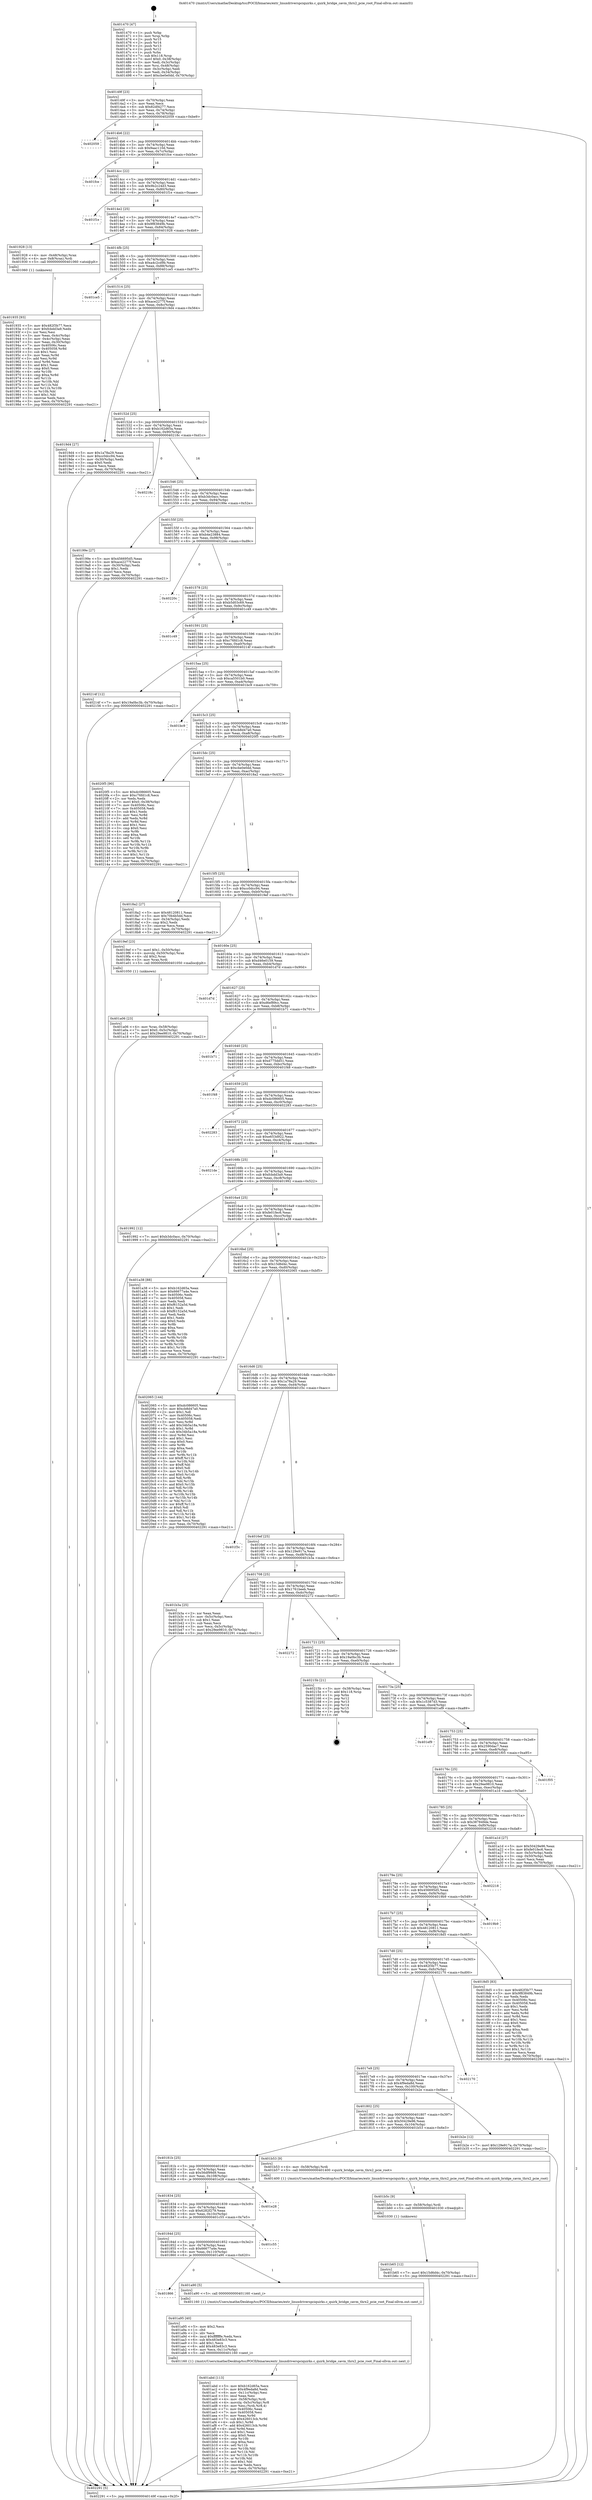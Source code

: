 digraph "0x401470" {
  label = "0x401470 (/mnt/c/Users/mathe/Desktop/tcc/POCII/binaries/extr_linuxdriverspciquirks.c_quirk_bridge_cavm_thrx2_pcie_root_Final-ollvm.out::main(0))"
  labelloc = "t"
  node[shape=record]

  Entry [label="",width=0.3,height=0.3,shape=circle,fillcolor=black,style=filled]
  "0x40149f" [label="{
     0x40149f [23]\l
     | [instrs]\l
     &nbsp;&nbsp;0x40149f \<+3\>: mov -0x70(%rbp),%eax\l
     &nbsp;&nbsp;0x4014a2 \<+2\>: mov %eax,%ecx\l
     &nbsp;&nbsp;0x4014a4 \<+6\>: sub $0x82df4277,%ecx\l
     &nbsp;&nbsp;0x4014aa \<+3\>: mov %eax,-0x74(%rbp)\l
     &nbsp;&nbsp;0x4014ad \<+3\>: mov %ecx,-0x78(%rbp)\l
     &nbsp;&nbsp;0x4014b0 \<+6\>: je 0000000000402059 \<main+0xbe9\>\l
  }"]
  "0x402059" [label="{
     0x402059\l
  }", style=dashed]
  "0x4014b6" [label="{
     0x4014b6 [22]\l
     | [instrs]\l
     &nbsp;&nbsp;0x4014b6 \<+5\>: jmp 00000000004014bb \<main+0x4b\>\l
     &nbsp;&nbsp;0x4014bb \<+3\>: mov -0x74(%rbp),%eax\l
     &nbsp;&nbsp;0x4014be \<+5\>: sub $0x9aac110d,%eax\l
     &nbsp;&nbsp;0x4014c3 \<+3\>: mov %eax,-0x7c(%rbp)\l
     &nbsp;&nbsp;0x4014c6 \<+6\>: je 0000000000401fce \<main+0xb5e\>\l
  }"]
  Exit [label="",width=0.3,height=0.3,shape=circle,fillcolor=black,style=filled,peripheries=2]
  "0x401fce" [label="{
     0x401fce\l
  }", style=dashed]
  "0x4014cc" [label="{
     0x4014cc [22]\l
     | [instrs]\l
     &nbsp;&nbsp;0x4014cc \<+5\>: jmp 00000000004014d1 \<main+0x61\>\l
     &nbsp;&nbsp;0x4014d1 \<+3\>: mov -0x74(%rbp),%eax\l
     &nbsp;&nbsp;0x4014d4 \<+5\>: sub $0x9b2c24d3,%eax\l
     &nbsp;&nbsp;0x4014d9 \<+3\>: mov %eax,-0x80(%rbp)\l
     &nbsp;&nbsp;0x4014dc \<+6\>: je 0000000000401f1e \<main+0xaae\>\l
  }"]
  "0x401b65" [label="{
     0x401b65 [12]\l
     | [instrs]\l
     &nbsp;&nbsp;0x401b65 \<+7\>: movl $0x15d6d4c,-0x70(%rbp)\l
     &nbsp;&nbsp;0x401b6c \<+5\>: jmp 0000000000402291 \<main+0xe21\>\l
  }"]
  "0x401f1e" [label="{
     0x401f1e\l
  }", style=dashed]
  "0x4014e2" [label="{
     0x4014e2 [25]\l
     | [instrs]\l
     &nbsp;&nbsp;0x4014e2 \<+5\>: jmp 00000000004014e7 \<main+0x77\>\l
     &nbsp;&nbsp;0x4014e7 \<+3\>: mov -0x74(%rbp),%eax\l
     &nbsp;&nbsp;0x4014ea \<+5\>: sub $0x9f83849b,%eax\l
     &nbsp;&nbsp;0x4014ef \<+6\>: mov %eax,-0x84(%rbp)\l
     &nbsp;&nbsp;0x4014f5 \<+6\>: je 0000000000401928 \<main+0x4b8\>\l
  }"]
  "0x401b5c" [label="{
     0x401b5c [9]\l
     | [instrs]\l
     &nbsp;&nbsp;0x401b5c \<+4\>: mov -0x58(%rbp),%rdi\l
     &nbsp;&nbsp;0x401b60 \<+5\>: call 0000000000401030 \<free@plt\>\l
     | [calls]\l
     &nbsp;&nbsp;0x401030 \{1\} (unknown)\l
  }"]
  "0x401928" [label="{
     0x401928 [13]\l
     | [instrs]\l
     &nbsp;&nbsp;0x401928 \<+4\>: mov -0x48(%rbp),%rax\l
     &nbsp;&nbsp;0x40192c \<+4\>: mov 0x8(%rax),%rdi\l
     &nbsp;&nbsp;0x401930 \<+5\>: call 0000000000401060 \<atoi@plt\>\l
     | [calls]\l
     &nbsp;&nbsp;0x401060 \{1\} (unknown)\l
  }"]
  "0x4014fb" [label="{
     0x4014fb [25]\l
     | [instrs]\l
     &nbsp;&nbsp;0x4014fb \<+5\>: jmp 0000000000401500 \<main+0x90\>\l
     &nbsp;&nbsp;0x401500 \<+3\>: mov -0x74(%rbp),%eax\l
     &nbsp;&nbsp;0x401503 \<+5\>: sub $0xa4c2cd9b,%eax\l
     &nbsp;&nbsp;0x401508 \<+6\>: mov %eax,-0x88(%rbp)\l
     &nbsp;&nbsp;0x40150e \<+6\>: je 0000000000401ce5 \<main+0x875\>\l
  }"]
  "0x401abd" [label="{
     0x401abd [113]\l
     | [instrs]\l
     &nbsp;&nbsp;0x401abd \<+5\>: mov $0xb162d65a,%ecx\l
     &nbsp;&nbsp;0x401ac2 \<+5\>: mov $0x4f9eda8d,%edx\l
     &nbsp;&nbsp;0x401ac7 \<+6\>: mov -0x11c(%rbp),%esi\l
     &nbsp;&nbsp;0x401acd \<+3\>: imul %eax,%esi\l
     &nbsp;&nbsp;0x401ad0 \<+4\>: mov -0x58(%rbp),%rdi\l
     &nbsp;&nbsp;0x401ad4 \<+4\>: movslq -0x5c(%rbp),%r8\l
     &nbsp;&nbsp;0x401ad8 \<+4\>: mov %esi,(%rdi,%r8,4)\l
     &nbsp;&nbsp;0x401adc \<+7\>: mov 0x40506c,%eax\l
     &nbsp;&nbsp;0x401ae3 \<+7\>: mov 0x405058,%esi\l
     &nbsp;&nbsp;0x401aea \<+3\>: mov %eax,%r9d\l
     &nbsp;&nbsp;0x401aed \<+7\>: sub $0x426013cb,%r9d\l
     &nbsp;&nbsp;0x401af4 \<+4\>: sub $0x1,%r9d\l
     &nbsp;&nbsp;0x401af8 \<+7\>: add $0x426013cb,%r9d\l
     &nbsp;&nbsp;0x401aff \<+4\>: imul %r9d,%eax\l
     &nbsp;&nbsp;0x401b03 \<+3\>: and $0x1,%eax\l
     &nbsp;&nbsp;0x401b06 \<+3\>: cmp $0x0,%eax\l
     &nbsp;&nbsp;0x401b09 \<+4\>: sete %r10b\l
     &nbsp;&nbsp;0x401b0d \<+3\>: cmp $0xa,%esi\l
     &nbsp;&nbsp;0x401b10 \<+4\>: setl %r11b\l
     &nbsp;&nbsp;0x401b14 \<+3\>: mov %r10b,%bl\l
     &nbsp;&nbsp;0x401b17 \<+3\>: and %r11b,%bl\l
     &nbsp;&nbsp;0x401b1a \<+3\>: xor %r11b,%r10b\l
     &nbsp;&nbsp;0x401b1d \<+3\>: or %r10b,%bl\l
     &nbsp;&nbsp;0x401b20 \<+3\>: test $0x1,%bl\l
     &nbsp;&nbsp;0x401b23 \<+3\>: cmovne %edx,%ecx\l
     &nbsp;&nbsp;0x401b26 \<+3\>: mov %ecx,-0x70(%rbp)\l
     &nbsp;&nbsp;0x401b29 \<+5\>: jmp 0000000000402291 \<main+0xe21\>\l
  }"]
  "0x401ce5" [label="{
     0x401ce5\l
  }", style=dashed]
  "0x401514" [label="{
     0x401514 [25]\l
     | [instrs]\l
     &nbsp;&nbsp;0x401514 \<+5\>: jmp 0000000000401519 \<main+0xa9\>\l
     &nbsp;&nbsp;0x401519 \<+3\>: mov -0x74(%rbp),%eax\l
     &nbsp;&nbsp;0x40151c \<+5\>: sub $0xace2277f,%eax\l
     &nbsp;&nbsp;0x401521 \<+6\>: mov %eax,-0x8c(%rbp)\l
     &nbsp;&nbsp;0x401527 \<+6\>: je 00000000004019d4 \<main+0x564\>\l
  }"]
  "0x401a95" [label="{
     0x401a95 [40]\l
     | [instrs]\l
     &nbsp;&nbsp;0x401a95 \<+5\>: mov $0x2,%ecx\l
     &nbsp;&nbsp;0x401a9a \<+1\>: cltd\l
     &nbsp;&nbsp;0x401a9b \<+2\>: idiv %ecx\l
     &nbsp;&nbsp;0x401a9d \<+6\>: imul $0xfffffffe,%edx,%ecx\l
     &nbsp;&nbsp;0x401aa3 \<+6\>: sub $0x483e83c3,%ecx\l
     &nbsp;&nbsp;0x401aa9 \<+3\>: add $0x1,%ecx\l
     &nbsp;&nbsp;0x401aac \<+6\>: add $0x483e83c3,%ecx\l
     &nbsp;&nbsp;0x401ab2 \<+6\>: mov %ecx,-0x11c(%rbp)\l
     &nbsp;&nbsp;0x401ab8 \<+5\>: call 0000000000401160 \<next_i\>\l
     | [calls]\l
     &nbsp;&nbsp;0x401160 \{1\} (/mnt/c/Users/mathe/Desktop/tcc/POCII/binaries/extr_linuxdriverspciquirks.c_quirk_bridge_cavm_thrx2_pcie_root_Final-ollvm.out::next_i)\l
  }"]
  "0x4019d4" [label="{
     0x4019d4 [27]\l
     | [instrs]\l
     &nbsp;&nbsp;0x4019d4 \<+5\>: mov $0x1a78a29,%eax\l
     &nbsp;&nbsp;0x4019d9 \<+5\>: mov $0xcc0dcc94,%ecx\l
     &nbsp;&nbsp;0x4019de \<+3\>: mov -0x30(%rbp),%edx\l
     &nbsp;&nbsp;0x4019e1 \<+3\>: cmp $0x0,%edx\l
     &nbsp;&nbsp;0x4019e4 \<+3\>: cmove %ecx,%eax\l
     &nbsp;&nbsp;0x4019e7 \<+3\>: mov %eax,-0x70(%rbp)\l
     &nbsp;&nbsp;0x4019ea \<+5\>: jmp 0000000000402291 \<main+0xe21\>\l
  }"]
  "0x40152d" [label="{
     0x40152d [25]\l
     | [instrs]\l
     &nbsp;&nbsp;0x40152d \<+5\>: jmp 0000000000401532 \<main+0xc2\>\l
     &nbsp;&nbsp;0x401532 \<+3\>: mov -0x74(%rbp),%eax\l
     &nbsp;&nbsp;0x401535 \<+5\>: sub $0xb162d65a,%eax\l
     &nbsp;&nbsp;0x40153a \<+6\>: mov %eax,-0x90(%rbp)\l
     &nbsp;&nbsp;0x401540 \<+6\>: je 000000000040218c \<main+0xd1c\>\l
  }"]
  "0x401866" [label="{
     0x401866\l
  }", style=dashed]
  "0x40218c" [label="{
     0x40218c\l
  }", style=dashed]
  "0x401546" [label="{
     0x401546 [25]\l
     | [instrs]\l
     &nbsp;&nbsp;0x401546 \<+5\>: jmp 000000000040154b \<main+0xdb\>\l
     &nbsp;&nbsp;0x40154b \<+3\>: mov -0x74(%rbp),%eax\l
     &nbsp;&nbsp;0x40154e \<+5\>: sub $0xb3dc0acc,%eax\l
     &nbsp;&nbsp;0x401553 \<+6\>: mov %eax,-0x94(%rbp)\l
     &nbsp;&nbsp;0x401559 \<+6\>: je 000000000040199e \<main+0x52e\>\l
  }"]
  "0x401a90" [label="{
     0x401a90 [5]\l
     | [instrs]\l
     &nbsp;&nbsp;0x401a90 \<+5\>: call 0000000000401160 \<next_i\>\l
     | [calls]\l
     &nbsp;&nbsp;0x401160 \{1\} (/mnt/c/Users/mathe/Desktop/tcc/POCII/binaries/extr_linuxdriverspciquirks.c_quirk_bridge_cavm_thrx2_pcie_root_Final-ollvm.out::next_i)\l
  }"]
  "0x40199e" [label="{
     0x40199e [27]\l
     | [instrs]\l
     &nbsp;&nbsp;0x40199e \<+5\>: mov $0x456695d5,%eax\l
     &nbsp;&nbsp;0x4019a3 \<+5\>: mov $0xace2277f,%ecx\l
     &nbsp;&nbsp;0x4019a8 \<+3\>: mov -0x30(%rbp),%edx\l
     &nbsp;&nbsp;0x4019ab \<+3\>: cmp $0x1,%edx\l
     &nbsp;&nbsp;0x4019ae \<+3\>: cmovl %ecx,%eax\l
     &nbsp;&nbsp;0x4019b1 \<+3\>: mov %eax,-0x70(%rbp)\l
     &nbsp;&nbsp;0x4019b4 \<+5\>: jmp 0000000000402291 \<main+0xe21\>\l
  }"]
  "0x40155f" [label="{
     0x40155f [25]\l
     | [instrs]\l
     &nbsp;&nbsp;0x40155f \<+5\>: jmp 0000000000401564 \<main+0xf4\>\l
     &nbsp;&nbsp;0x401564 \<+3\>: mov -0x74(%rbp),%eax\l
     &nbsp;&nbsp;0x401567 \<+5\>: sub $0xb4e23884,%eax\l
     &nbsp;&nbsp;0x40156c \<+6\>: mov %eax,-0x98(%rbp)\l
     &nbsp;&nbsp;0x401572 \<+6\>: je 000000000040220c \<main+0xd9c\>\l
  }"]
  "0x40184d" [label="{
     0x40184d [25]\l
     | [instrs]\l
     &nbsp;&nbsp;0x40184d \<+5\>: jmp 0000000000401852 \<main+0x3e2\>\l
     &nbsp;&nbsp;0x401852 \<+3\>: mov -0x74(%rbp),%eax\l
     &nbsp;&nbsp;0x401855 \<+5\>: sub $0x66677a4e,%eax\l
     &nbsp;&nbsp;0x40185a \<+6\>: mov %eax,-0x110(%rbp)\l
     &nbsp;&nbsp;0x401860 \<+6\>: je 0000000000401a90 \<main+0x620\>\l
  }"]
  "0x40220c" [label="{
     0x40220c\l
  }", style=dashed]
  "0x401578" [label="{
     0x401578 [25]\l
     | [instrs]\l
     &nbsp;&nbsp;0x401578 \<+5\>: jmp 000000000040157d \<main+0x10d\>\l
     &nbsp;&nbsp;0x40157d \<+3\>: mov -0x74(%rbp),%eax\l
     &nbsp;&nbsp;0x401580 \<+5\>: sub $0xb5d03c69,%eax\l
     &nbsp;&nbsp;0x401585 \<+6\>: mov %eax,-0x9c(%rbp)\l
     &nbsp;&nbsp;0x40158b \<+6\>: je 0000000000401c49 \<main+0x7d9\>\l
  }"]
  "0x401c55" [label="{
     0x401c55\l
  }", style=dashed]
  "0x401c49" [label="{
     0x401c49\l
  }", style=dashed]
  "0x401591" [label="{
     0x401591 [25]\l
     | [instrs]\l
     &nbsp;&nbsp;0x401591 \<+5\>: jmp 0000000000401596 \<main+0x126\>\l
     &nbsp;&nbsp;0x401596 \<+3\>: mov -0x74(%rbp),%eax\l
     &nbsp;&nbsp;0x401599 \<+5\>: sub $0xc76fd1c8,%eax\l
     &nbsp;&nbsp;0x40159e \<+6\>: mov %eax,-0xa0(%rbp)\l
     &nbsp;&nbsp;0x4015a4 \<+6\>: je 000000000040214f \<main+0xcdf\>\l
  }"]
  "0x401834" [label="{
     0x401834 [25]\l
     | [instrs]\l
     &nbsp;&nbsp;0x401834 \<+5\>: jmp 0000000000401839 \<main+0x3c9\>\l
     &nbsp;&nbsp;0x401839 \<+3\>: mov -0x74(%rbp),%eax\l
     &nbsp;&nbsp;0x40183c \<+5\>: sub $0x6282f279,%eax\l
     &nbsp;&nbsp;0x401841 \<+6\>: mov %eax,-0x10c(%rbp)\l
     &nbsp;&nbsp;0x401847 \<+6\>: je 0000000000401c55 \<main+0x7e5\>\l
  }"]
  "0x40214f" [label="{
     0x40214f [12]\l
     | [instrs]\l
     &nbsp;&nbsp;0x40214f \<+7\>: movl $0x19a0bc3b,-0x70(%rbp)\l
     &nbsp;&nbsp;0x402156 \<+5\>: jmp 0000000000402291 \<main+0xe21\>\l
  }"]
  "0x4015aa" [label="{
     0x4015aa [25]\l
     | [instrs]\l
     &nbsp;&nbsp;0x4015aa \<+5\>: jmp 00000000004015af \<main+0x13f\>\l
     &nbsp;&nbsp;0x4015af \<+3\>: mov -0x74(%rbp),%eax\l
     &nbsp;&nbsp;0x4015b2 \<+5\>: sub $0xca5501b0,%eax\l
     &nbsp;&nbsp;0x4015b7 \<+6\>: mov %eax,-0xa4(%rbp)\l
     &nbsp;&nbsp;0x4015bd \<+6\>: je 0000000000401bc9 \<main+0x759\>\l
  }"]
  "0x401e28" [label="{
     0x401e28\l
  }", style=dashed]
  "0x401bc9" [label="{
     0x401bc9\l
  }", style=dashed]
  "0x4015c3" [label="{
     0x4015c3 [25]\l
     | [instrs]\l
     &nbsp;&nbsp;0x4015c3 \<+5\>: jmp 00000000004015c8 \<main+0x158\>\l
     &nbsp;&nbsp;0x4015c8 \<+3\>: mov -0x74(%rbp),%eax\l
     &nbsp;&nbsp;0x4015cb \<+5\>: sub $0xcb8d47a0,%eax\l
     &nbsp;&nbsp;0x4015d0 \<+6\>: mov %eax,-0xa8(%rbp)\l
     &nbsp;&nbsp;0x4015d6 \<+6\>: je 00000000004020f5 \<main+0xc85\>\l
  }"]
  "0x40181b" [label="{
     0x40181b [25]\l
     | [instrs]\l
     &nbsp;&nbsp;0x40181b \<+5\>: jmp 0000000000401820 \<main+0x3b0\>\l
     &nbsp;&nbsp;0x401820 \<+3\>: mov -0x74(%rbp),%eax\l
     &nbsp;&nbsp;0x401823 \<+5\>: sub $0x56df99d9,%eax\l
     &nbsp;&nbsp;0x401828 \<+6\>: mov %eax,-0x108(%rbp)\l
     &nbsp;&nbsp;0x40182e \<+6\>: je 0000000000401e28 \<main+0x9b8\>\l
  }"]
  "0x4020f5" [label="{
     0x4020f5 [90]\l
     | [instrs]\l
     &nbsp;&nbsp;0x4020f5 \<+5\>: mov $0xdc086605,%eax\l
     &nbsp;&nbsp;0x4020fa \<+5\>: mov $0xc76fd1c8,%ecx\l
     &nbsp;&nbsp;0x4020ff \<+2\>: xor %edx,%edx\l
     &nbsp;&nbsp;0x402101 \<+7\>: movl $0x0,-0x38(%rbp)\l
     &nbsp;&nbsp;0x402108 \<+7\>: mov 0x40506c,%esi\l
     &nbsp;&nbsp;0x40210f \<+7\>: mov 0x405058,%edi\l
     &nbsp;&nbsp;0x402116 \<+3\>: sub $0x1,%edx\l
     &nbsp;&nbsp;0x402119 \<+3\>: mov %esi,%r8d\l
     &nbsp;&nbsp;0x40211c \<+3\>: add %edx,%r8d\l
     &nbsp;&nbsp;0x40211f \<+4\>: imul %r8d,%esi\l
     &nbsp;&nbsp;0x402123 \<+3\>: and $0x1,%esi\l
     &nbsp;&nbsp;0x402126 \<+3\>: cmp $0x0,%esi\l
     &nbsp;&nbsp;0x402129 \<+4\>: sete %r9b\l
     &nbsp;&nbsp;0x40212d \<+3\>: cmp $0xa,%edi\l
     &nbsp;&nbsp;0x402130 \<+4\>: setl %r10b\l
     &nbsp;&nbsp;0x402134 \<+3\>: mov %r9b,%r11b\l
     &nbsp;&nbsp;0x402137 \<+3\>: and %r10b,%r11b\l
     &nbsp;&nbsp;0x40213a \<+3\>: xor %r10b,%r9b\l
     &nbsp;&nbsp;0x40213d \<+3\>: or %r9b,%r11b\l
     &nbsp;&nbsp;0x402140 \<+4\>: test $0x1,%r11b\l
     &nbsp;&nbsp;0x402144 \<+3\>: cmovne %ecx,%eax\l
     &nbsp;&nbsp;0x402147 \<+3\>: mov %eax,-0x70(%rbp)\l
     &nbsp;&nbsp;0x40214a \<+5\>: jmp 0000000000402291 \<main+0xe21\>\l
  }"]
  "0x4015dc" [label="{
     0x4015dc [25]\l
     | [instrs]\l
     &nbsp;&nbsp;0x4015dc \<+5\>: jmp 00000000004015e1 \<main+0x171\>\l
     &nbsp;&nbsp;0x4015e1 \<+3\>: mov -0x74(%rbp),%eax\l
     &nbsp;&nbsp;0x4015e4 \<+5\>: sub $0xcbe0e0dd,%eax\l
     &nbsp;&nbsp;0x4015e9 \<+6\>: mov %eax,-0xac(%rbp)\l
     &nbsp;&nbsp;0x4015ef \<+6\>: je 00000000004018a2 \<main+0x432\>\l
  }"]
  "0x401b53" [label="{
     0x401b53 [9]\l
     | [instrs]\l
     &nbsp;&nbsp;0x401b53 \<+4\>: mov -0x58(%rbp),%rdi\l
     &nbsp;&nbsp;0x401b57 \<+5\>: call 0000000000401400 \<quirk_bridge_cavm_thrx2_pcie_root\>\l
     | [calls]\l
     &nbsp;&nbsp;0x401400 \{1\} (/mnt/c/Users/mathe/Desktop/tcc/POCII/binaries/extr_linuxdriverspciquirks.c_quirk_bridge_cavm_thrx2_pcie_root_Final-ollvm.out::quirk_bridge_cavm_thrx2_pcie_root)\l
  }"]
  "0x4018a2" [label="{
     0x4018a2 [27]\l
     | [instrs]\l
     &nbsp;&nbsp;0x4018a2 \<+5\>: mov $0x48120811,%eax\l
     &nbsp;&nbsp;0x4018a7 \<+5\>: mov $0x70b4b5dd,%ecx\l
     &nbsp;&nbsp;0x4018ac \<+3\>: mov -0x34(%rbp),%edx\l
     &nbsp;&nbsp;0x4018af \<+3\>: cmp $0x2,%edx\l
     &nbsp;&nbsp;0x4018b2 \<+3\>: cmovne %ecx,%eax\l
     &nbsp;&nbsp;0x4018b5 \<+3\>: mov %eax,-0x70(%rbp)\l
     &nbsp;&nbsp;0x4018b8 \<+5\>: jmp 0000000000402291 \<main+0xe21\>\l
  }"]
  "0x4015f5" [label="{
     0x4015f5 [25]\l
     | [instrs]\l
     &nbsp;&nbsp;0x4015f5 \<+5\>: jmp 00000000004015fa \<main+0x18a\>\l
     &nbsp;&nbsp;0x4015fa \<+3\>: mov -0x74(%rbp),%eax\l
     &nbsp;&nbsp;0x4015fd \<+5\>: sub $0xcc0dcc94,%eax\l
     &nbsp;&nbsp;0x401602 \<+6\>: mov %eax,-0xb0(%rbp)\l
     &nbsp;&nbsp;0x401608 \<+6\>: je 00000000004019ef \<main+0x57f\>\l
  }"]
  "0x402291" [label="{
     0x402291 [5]\l
     | [instrs]\l
     &nbsp;&nbsp;0x402291 \<+5\>: jmp 000000000040149f \<main+0x2f\>\l
  }"]
  "0x401470" [label="{
     0x401470 [47]\l
     | [instrs]\l
     &nbsp;&nbsp;0x401470 \<+1\>: push %rbp\l
     &nbsp;&nbsp;0x401471 \<+3\>: mov %rsp,%rbp\l
     &nbsp;&nbsp;0x401474 \<+2\>: push %r15\l
     &nbsp;&nbsp;0x401476 \<+2\>: push %r14\l
     &nbsp;&nbsp;0x401478 \<+2\>: push %r13\l
     &nbsp;&nbsp;0x40147a \<+2\>: push %r12\l
     &nbsp;&nbsp;0x40147c \<+1\>: push %rbx\l
     &nbsp;&nbsp;0x40147d \<+7\>: sub $0x118,%rsp\l
     &nbsp;&nbsp;0x401484 \<+7\>: movl $0x0,-0x38(%rbp)\l
     &nbsp;&nbsp;0x40148b \<+3\>: mov %edi,-0x3c(%rbp)\l
     &nbsp;&nbsp;0x40148e \<+4\>: mov %rsi,-0x48(%rbp)\l
     &nbsp;&nbsp;0x401492 \<+3\>: mov -0x3c(%rbp),%edi\l
     &nbsp;&nbsp;0x401495 \<+3\>: mov %edi,-0x34(%rbp)\l
     &nbsp;&nbsp;0x401498 \<+7\>: movl $0xcbe0e0dd,-0x70(%rbp)\l
  }"]
  "0x401802" [label="{
     0x401802 [25]\l
     | [instrs]\l
     &nbsp;&nbsp;0x401802 \<+5\>: jmp 0000000000401807 \<main+0x397\>\l
     &nbsp;&nbsp;0x401807 \<+3\>: mov -0x74(%rbp),%eax\l
     &nbsp;&nbsp;0x40180a \<+5\>: sub $0x50429e96,%eax\l
     &nbsp;&nbsp;0x40180f \<+6\>: mov %eax,-0x104(%rbp)\l
     &nbsp;&nbsp;0x401815 \<+6\>: je 0000000000401b53 \<main+0x6e3\>\l
  }"]
  "0x4019ef" [label="{
     0x4019ef [23]\l
     | [instrs]\l
     &nbsp;&nbsp;0x4019ef \<+7\>: movl $0x1,-0x50(%rbp)\l
     &nbsp;&nbsp;0x4019f6 \<+4\>: movslq -0x50(%rbp),%rax\l
     &nbsp;&nbsp;0x4019fa \<+4\>: shl $0x2,%rax\l
     &nbsp;&nbsp;0x4019fe \<+3\>: mov %rax,%rdi\l
     &nbsp;&nbsp;0x401a01 \<+5\>: call 0000000000401050 \<malloc@plt\>\l
     | [calls]\l
     &nbsp;&nbsp;0x401050 \{1\} (unknown)\l
  }"]
  "0x40160e" [label="{
     0x40160e [25]\l
     | [instrs]\l
     &nbsp;&nbsp;0x40160e \<+5\>: jmp 0000000000401613 \<main+0x1a3\>\l
     &nbsp;&nbsp;0x401613 \<+3\>: mov -0x74(%rbp),%eax\l
     &nbsp;&nbsp;0x401616 \<+5\>: sub $0xd46e0159,%eax\l
     &nbsp;&nbsp;0x40161b \<+6\>: mov %eax,-0xb4(%rbp)\l
     &nbsp;&nbsp;0x401621 \<+6\>: je 0000000000401d7d \<main+0x90d\>\l
  }"]
  "0x401b2e" [label="{
     0x401b2e [12]\l
     | [instrs]\l
     &nbsp;&nbsp;0x401b2e \<+7\>: movl $0x129e917a,-0x70(%rbp)\l
     &nbsp;&nbsp;0x401b35 \<+5\>: jmp 0000000000402291 \<main+0xe21\>\l
  }"]
  "0x401d7d" [label="{
     0x401d7d\l
  }", style=dashed]
  "0x401627" [label="{
     0x401627 [25]\l
     | [instrs]\l
     &nbsp;&nbsp;0x401627 \<+5\>: jmp 000000000040162c \<main+0x1bc\>\l
     &nbsp;&nbsp;0x40162c \<+3\>: mov -0x74(%rbp),%eax\l
     &nbsp;&nbsp;0x40162f \<+5\>: sub $0xd6ef89cc,%eax\l
     &nbsp;&nbsp;0x401634 \<+6\>: mov %eax,-0xb8(%rbp)\l
     &nbsp;&nbsp;0x40163a \<+6\>: je 0000000000401b71 \<main+0x701\>\l
  }"]
  "0x4017e9" [label="{
     0x4017e9 [25]\l
     | [instrs]\l
     &nbsp;&nbsp;0x4017e9 \<+5\>: jmp 00000000004017ee \<main+0x37e\>\l
     &nbsp;&nbsp;0x4017ee \<+3\>: mov -0x74(%rbp),%eax\l
     &nbsp;&nbsp;0x4017f1 \<+5\>: sub $0x4f9eda8d,%eax\l
     &nbsp;&nbsp;0x4017f6 \<+6\>: mov %eax,-0x100(%rbp)\l
     &nbsp;&nbsp;0x4017fc \<+6\>: je 0000000000401b2e \<main+0x6be\>\l
  }"]
  "0x401b71" [label="{
     0x401b71\l
  }", style=dashed]
  "0x401640" [label="{
     0x401640 [25]\l
     | [instrs]\l
     &nbsp;&nbsp;0x401640 \<+5\>: jmp 0000000000401645 \<main+0x1d5\>\l
     &nbsp;&nbsp;0x401645 \<+3\>: mov -0x74(%rbp),%eax\l
     &nbsp;&nbsp;0x401648 \<+5\>: sub $0xd775dd51,%eax\l
     &nbsp;&nbsp;0x40164d \<+6\>: mov %eax,-0xbc(%rbp)\l
     &nbsp;&nbsp;0x401653 \<+6\>: je 0000000000401f48 \<main+0xad8\>\l
  }"]
  "0x402170" [label="{
     0x402170\l
  }", style=dashed]
  "0x401f48" [label="{
     0x401f48\l
  }", style=dashed]
  "0x401659" [label="{
     0x401659 [25]\l
     | [instrs]\l
     &nbsp;&nbsp;0x401659 \<+5\>: jmp 000000000040165e \<main+0x1ee\>\l
     &nbsp;&nbsp;0x40165e \<+3\>: mov -0x74(%rbp),%eax\l
     &nbsp;&nbsp;0x401661 \<+5\>: sub $0xdc086605,%eax\l
     &nbsp;&nbsp;0x401666 \<+6\>: mov %eax,-0xc0(%rbp)\l
     &nbsp;&nbsp;0x40166c \<+6\>: je 0000000000402283 \<main+0xe13\>\l
  }"]
  "0x401a06" [label="{
     0x401a06 [23]\l
     | [instrs]\l
     &nbsp;&nbsp;0x401a06 \<+4\>: mov %rax,-0x58(%rbp)\l
     &nbsp;&nbsp;0x401a0a \<+7\>: movl $0x0,-0x5c(%rbp)\l
     &nbsp;&nbsp;0x401a11 \<+7\>: movl $0x29ee9810,-0x70(%rbp)\l
     &nbsp;&nbsp;0x401a18 \<+5\>: jmp 0000000000402291 \<main+0xe21\>\l
  }"]
  "0x402283" [label="{
     0x402283\l
  }", style=dashed]
  "0x401672" [label="{
     0x401672 [25]\l
     | [instrs]\l
     &nbsp;&nbsp;0x401672 \<+5\>: jmp 0000000000401677 \<main+0x207\>\l
     &nbsp;&nbsp;0x401677 \<+3\>: mov -0x74(%rbp),%eax\l
     &nbsp;&nbsp;0x40167a \<+5\>: sub $0xe653d922,%eax\l
     &nbsp;&nbsp;0x40167f \<+6\>: mov %eax,-0xc4(%rbp)\l
     &nbsp;&nbsp;0x401685 \<+6\>: je 00000000004021de \<main+0xd6e\>\l
  }"]
  "0x401935" [label="{
     0x401935 [93]\l
     | [instrs]\l
     &nbsp;&nbsp;0x401935 \<+5\>: mov $0x482f3b77,%ecx\l
     &nbsp;&nbsp;0x40193a \<+5\>: mov $0xfcbdd3a9,%edx\l
     &nbsp;&nbsp;0x40193f \<+2\>: xor %esi,%esi\l
     &nbsp;&nbsp;0x401941 \<+3\>: mov %eax,-0x4c(%rbp)\l
     &nbsp;&nbsp;0x401944 \<+3\>: mov -0x4c(%rbp),%eax\l
     &nbsp;&nbsp;0x401947 \<+3\>: mov %eax,-0x30(%rbp)\l
     &nbsp;&nbsp;0x40194a \<+7\>: mov 0x40506c,%eax\l
     &nbsp;&nbsp;0x401951 \<+8\>: mov 0x405058,%r8d\l
     &nbsp;&nbsp;0x401959 \<+3\>: sub $0x1,%esi\l
     &nbsp;&nbsp;0x40195c \<+3\>: mov %eax,%r9d\l
     &nbsp;&nbsp;0x40195f \<+3\>: add %esi,%r9d\l
     &nbsp;&nbsp;0x401962 \<+4\>: imul %r9d,%eax\l
     &nbsp;&nbsp;0x401966 \<+3\>: and $0x1,%eax\l
     &nbsp;&nbsp;0x401969 \<+3\>: cmp $0x0,%eax\l
     &nbsp;&nbsp;0x40196c \<+4\>: sete %r10b\l
     &nbsp;&nbsp;0x401970 \<+4\>: cmp $0xa,%r8d\l
     &nbsp;&nbsp;0x401974 \<+4\>: setl %r11b\l
     &nbsp;&nbsp;0x401978 \<+3\>: mov %r10b,%bl\l
     &nbsp;&nbsp;0x40197b \<+3\>: and %r11b,%bl\l
     &nbsp;&nbsp;0x40197e \<+3\>: xor %r11b,%r10b\l
     &nbsp;&nbsp;0x401981 \<+3\>: or %r10b,%bl\l
     &nbsp;&nbsp;0x401984 \<+3\>: test $0x1,%bl\l
     &nbsp;&nbsp;0x401987 \<+3\>: cmovne %edx,%ecx\l
     &nbsp;&nbsp;0x40198a \<+3\>: mov %ecx,-0x70(%rbp)\l
     &nbsp;&nbsp;0x40198d \<+5\>: jmp 0000000000402291 \<main+0xe21\>\l
  }"]
  "0x4021de" [label="{
     0x4021de\l
  }", style=dashed]
  "0x40168b" [label="{
     0x40168b [25]\l
     | [instrs]\l
     &nbsp;&nbsp;0x40168b \<+5\>: jmp 0000000000401690 \<main+0x220\>\l
     &nbsp;&nbsp;0x401690 \<+3\>: mov -0x74(%rbp),%eax\l
     &nbsp;&nbsp;0x401693 \<+5\>: sub $0xfcbdd3a9,%eax\l
     &nbsp;&nbsp;0x401698 \<+6\>: mov %eax,-0xc8(%rbp)\l
     &nbsp;&nbsp;0x40169e \<+6\>: je 0000000000401992 \<main+0x522\>\l
  }"]
  "0x4017d0" [label="{
     0x4017d0 [25]\l
     | [instrs]\l
     &nbsp;&nbsp;0x4017d0 \<+5\>: jmp 00000000004017d5 \<main+0x365\>\l
     &nbsp;&nbsp;0x4017d5 \<+3\>: mov -0x74(%rbp),%eax\l
     &nbsp;&nbsp;0x4017d8 \<+5\>: sub $0x482f3b77,%eax\l
     &nbsp;&nbsp;0x4017dd \<+6\>: mov %eax,-0xfc(%rbp)\l
     &nbsp;&nbsp;0x4017e3 \<+6\>: je 0000000000402170 \<main+0xd00\>\l
  }"]
  "0x401992" [label="{
     0x401992 [12]\l
     | [instrs]\l
     &nbsp;&nbsp;0x401992 \<+7\>: movl $0xb3dc0acc,-0x70(%rbp)\l
     &nbsp;&nbsp;0x401999 \<+5\>: jmp 0000000000402291 \<main+0xe21\>\l
  }"]
  "0x4016a4" [label="{
     0x4016a4 [25]\l
     | [instrs]\l
     &nbsp;&nbsp;0x4016a4 \<+5\>: jmp 00000000004016a9 \<main+0x239\>\l
     &nbsp;&nbsp;0x4016a9 \<+3\>: mov -0x74(%rbp),%eax\l
     &nbsp;&nbsp;0x4016ac \<+5\>: sub $0xfe01fec6,%eax\l
     &nbsp;&nbsp;0x4016b1 \<+6\>: mov %eax,-0xcc(%rbp)\l
     &nbsp;&nbsp;0x4016b7 \<+6\>: je 0000000000401a38 \<main+0x5c8\>\l
  }"]
  "0x4018d5" [label="{
     0x4018d5 [83]\l
     | [instrs]\l
     &nbsp;&nbsp;0x4018d5 \<+5\>: mov $0x482f3b77,%eax\l
     &nbsp;&nbsp;0x4018da \<+5\>: mov $0x9f83849b,%ecx\l
     &nbsp;&nbsp;0x4018df \<+2\>: xor %edx,%edx\l
     &nbsp;&nbsp;0x4018e1 \<+7\>: mov 0x40506c,%esi\l
     &nbsp;&nbsp;0x4018e8 \<+7\>: mov 0x405058,%edi\l
     &nbsp;&nbsp;0x4018ef \<+3\>: sub $0x1,%edx\l
     &nbsp;&nbsp;0x4018f2 \<+3\>: mov %esi,%r8d\l
     &nbsp;&nbsp;0x4018f5 \<+3\>: add %edx,%r8d\l
     &nbsp;&nbsp;0x4018f8 \<+4\>: imul %r8d,%esi\l
     &nbsp;&nbsp;0x4018fc \<+3\>: and $0x1,%esi\l
     &nbsp;&nbsp;0x4018ff \<+3\>: cmp $0x0,%esi\l
     &nbsp;&nbsp;0x401902 \<+4\>: sete %r9b\l
     &nbsp;&nbsp;0x401906 \<+3\>: cmp $0xa,%edi\l
     &nbsp;&nbsp;0x401909 \<+4\>: setl %r10b\l
     &nbsp;&nbsp;0x40190d \<+3\>: mov %r9b,%r11b\l
     &nbsp;&nbsp;0x401910 \<+3\>: and %r10b,%r11b\l
     &nbsp;&nbsp;0x401913 \<+3\>: xor %r10b,%r9b\l
     &nbsp;&nbsp;0x401916 \<+3\>: or %r9b,%r11b\l
     &nbsp;&nbsp;0x401919 \<+4\>: test $0x1,%r11b\l
     &nbsp;&nbsp;0x40191d \<+3\>: cmovne %ecx,%eax\l
     &nbsp;&nbsp;0x401920 \<+3\>: mov %eax,-0x70(%rbp)\l
     &nbsp;&nbsp;0x401923 \<+5\>: jmp 0000000000402291 \<main+0xe21\>\l
  }"]
  "0x401a38" [label="{
     0x401a38 [88]\l
     | [instrs]\l
     &nbsp;&nbsp;0x401a38 \<+5\>: mov $0xb162d65a,%eax\l
     &nbsp;&nbsp;0x401a3d \<+5\>: mov $0x66677a4e,%ecx\l
     &nbsp;&nbsp;0x401a42 \<+7\>: mov 0x40506c,%edx\l
     &nbsp;&nbsp;0x401a49 \<+7\>: mov 0x405058,%esi\l
     &nbsp;&nbsp;0x401a50 \<+2\>: mov %edx,%edi\l
     &nbsp;&nbsp;0x401a52 \<+6\>: add $0xf6152a5d,%edi\l
     &nbsp;&nbsp;0x401a58 \<+3\>: sub $0x1,%edi\l
     &nbsp;&nbsp;0x401a5b \<+6\>: sub $0xf6152a5d,%edi\l
     &nbsp;&nbsp;0x401a61 \<+3\>: imul %edi,%edx\l
     &nbsp;&nbsp;0x401a64 \<+3\>: and $0x1,%edx\l
     &nbsp;&nbsp;0x401a67 \<+3\>: cmp $0x0,%edx\l
     &nbsp;&nbsp;0x401a6a \<+4\>: sete %r8b\l
     &nbsp;&nbsp;0x401a6e \<+3\>: cmp $0xa,%esi\l
     &nbsp;&nbsp;0x401a71 \<+4\>: setl %r9b\l
     &nbsp;&nbsp;0x401a75 \<+3\>: mov %r8b,%r10b\l
     &nbsp;&nbsp;0x401a78 \<+3\>: and %r9b,%r10b\l
     &nbsp;&nbsp;0x401a7b \<+3\>: xor %r9b,%r8b\l
     &nbsp;&nbsp;0x401a7e \<+3\>: or %r8b,%r10b\l
     &nbsp;&nbsp;0x401a81 \<+4\>: test $0x1,%r10b\l
     &nbsp;&nbsp;0x401a85 \<+3\>: cmovne %ecx,%eax\l
     &nbsp;&nbsp;0x401a88 \<+3\>: mov %eax,-0x70(%rbp)\l
     &nbsp;&nbsp;0x401a8b \<+5\>: jmp 0000000000402291 \<main+0xe21\>\l
  }"]
  "0x4016bd" [label="{
     0x4016bd [25]\l
     | [instrs]\l
     &nbsp;&nbsp;0x4016bd \<+5\>: jmp 00000000004016c2 \<main+0x252\>\l
     &nbsp;&nbsp;0x4016c2 \<+3\>: mov -0x74(%rbp),%eax\l
     &nbsp;&nbsp;0x4016c5 \<+5\>: sub $0x15d6d4c,%eax\l
     &nbsp;&nbsp;0x4016ca \<+6\>: mov %eax,-0xd0(%rbp)\l
     &nbsp;&nbsp;0x4016d0 \<+6\>: je 0000000000402065 \<main+0xbf5\>\l
  }"]
  "0x4017b7" [label="{
     0x4017b7 [25]\l
     | [instrs]\l
     &nbsp;&nbsp;0x4017b7 \<+5\>: jmp 00000000004017bc \<main+0x34c\>\l
     &nbsp;&nbsp;0x4017bc \<+3\>: mov -0x74(%rbp),%eax\l
     &nbsp;&nbsp;0x4017bf \<+5\>: sub $0x48120811,%eax\l
     &nbsp;&nbsp;0x4017c4 \<+6\>: mov %eax,-0xf8(%rbp)\l
     &nbsp;&nbsp;0x4017ca \<+6\>: je 00000000004018d5 \<main+0x465\>\l
  }"]
  "0x402065" [label="{
     0x402065 [144]\l
     | [instrs]\l
     &nbsp;&nbsp;0x402065 \<+5\>: mov $0xdc086605,%eax\l
     &nbsp;&nbsp;0x40206a \<+5\>: mov $0xcb8d47a0,%ecx\l
     &nbsp;&nbsp;0x40206f \<+2\>: mov $0x1,%dl\l
     &nbsp;&nbsp;0x402071 \<+7\>: mov 0x40506c,%esi\l
     &nbsp;&nbsp;0x402078 \<+7\>: mov 0x405058,%edi\l
     &nbsp;&nbsp;0x40207f \<+3\>: mov %esi,%r8d\l
     &nbsp;&nbsp;0x402082 \<+7\>: add $0x34b5a18a,%r8d\l
     &nbsp;&nbsp;0x402089 \<+4\>: sub $0x1,%r8d\l
     &nbsp;&nbsp;0x40208d \<+7\>: sub $0x34b5a18a,%r8d\l
     &nbsp;&nbsp;0x402094 \<+4\>: imul %r8d,%esi\l
     &nbsp;&nbsp;0x402098 \<+3\>: and $0x1,%esi\l
     &nbsp;&nbsp;0x40209b \<+3\>: cmp $0x0,%esi\l
     &nbsp;&nbsp;0x40209e \<+4\>: sete %r9b\l
     &nbsp;&nbsp;0x4020a2 \<+3\>: cmp $0xa,%edi\l
     &nbsp;&nbsp;0x4020a5 \<+4\>: setl %r10b\l
     &nbsp;&nbsp;0x4020a9 \<+3\>: mov %r9b,%r11b\l
     &nbsp;&nbsp;0x4020ac \<+4\>: xor $0xff,%r11b\l
     &nbsp;&nbsp;0x4020b0 \<+3\>: mov %r10b,%bl\l
     &nbsp;&nbsp;0x4020b3 \<+3\>: xor $0xff,%bl\l
     &nbsp;&nbsp;0x4020b6 \<+3\>: xor $0x0,%dl\l
     &nbsp;&nbsp;0x4020b9 \<+3\>: mov %r11b,%r14b\l
     &nbsp;&nbsp;0x4020bc \<+4\>: and $0x0,%r14b\l
     &nbsp;&nbsp;0x4020c0 \<+3\>: and %dl,%r9b\l
     &nbsp;&nbsp;0x4020c3 \<+3\>: mov %bl,%r15b\l
     &nbsp;&nbsp;0x4020c6 \<+4\>: and $0x0,%r15b\l
     &nbsp;&nbsp;0x4020ca \<+3\>: and %dl,%r10b\l
     &nbsp;&nbsp;0x4020cd \<+3\>: or %r9b,%r14b\l
     &nbsp;&nbsp;0x4020d0 \<+3\>: or %r10b,%r15b\l
     &nbsp;&nbsp;0x4020d3 \<+3\>: xor %r15b,%r14b\l
     &nbsp;&nbsp;0x4020d6 \<+3\>: or %bl,%r11b\l
     &nbsp;&nbsp;0x4020d9 \<+4\>: xor $0xff,%r11b\l
     &nbsp;&nbsp;0x4020dd \<+3\>: or $0x0,%dl\l
     &nbsp;&nbsp;0x4020e0 \<+3\>: and %dl,%r11b\l
     &nbsp;&nbsp;0x4020e3 \<+3\>: or %r11b,%r14b\l
     &nbsp;&nbsp;0x4020e6 \<+4\>: test $0x1,%r14b\l
     &nbsp;&nbsp;0x4020ea \<+3\>: cmovne %ecx,%eax\l
     &nbsp;&nbsp;0x4020ed \<+3\>: mov %eax,-0x70(%rbp)\l
     &nbsp;&nbsp;0x4020f0 \<+5\>: jmp 0000000000402291 \<main+0xe21\>\l
  }"]
  "0x4016d6" [label="{
     0x4016d6 [25]\l
     | [instrs]\l
     &nbsp;&nbsp;0x4016d6 \<+5\>: jmp 00000000004016db \<main+0x26b\>\l
     &nbsp;&nbsp;0x4016db \<+3\>: mov -0x74(%rbp),%eax\l
     &nbsp;&nbsp;0x4016de \<+5\>: sub $0x1a78a29,%eax\l
     &nbsp;&nbsp;0x4016e3 \<+6\>: mov %eax,-0xd4(%rbp)\l
     &nbsp;&nbsp;0x4016e9 \<+6\>: je 0000000000401f3c \<main+0xacc\>\l
  }"]
  "0x4019b9" [label="{
     0x4019b9\l
  }", style=dashed]
  "0x401f3c" [label="{
     0x401f3c\l
  }", style=dashed]
  "0x4016ef" [label="{
     0x4016ef [25]\l
     | [instrs]\l
     &nbsp;&nbsp;0x4016ef \<+5\>: jmp 00000000004016f4 \<main+0x284\>\l
     &nbsp;&nbsp;0x4016f4 \<+3\>: mov -0x74(%rbp),%eax\l
     &nbsp;&nbsp;0x4016f7 \<+5\>: sub $0x129e917a,%eax\l
     &nbsp;&nbsp;0x4016fc \<+6\>: mov %eax,-0xd8(%rbp)\l
     &nbsp;&nbsp;0x401702 \<+6\>: je 0000000000401b3a \<main+0x6ca\>\l
  }"]
  "0x40179e" [label="{
     0x40179e [25]\l
     | [instrs]\l
     &nbsp;&nbsp;0x40179e \<+5\>: jmp 00000000004017a3 \<main+0x333\>\l
     &nbsp;&nbsp;0x4017a3 \<+3\>: mov -0x74(%rbp),%eax\l
     &nbsp;&nbsp;0x4017a6 \<+5\>: sub $0x456695d5,%eax\l
     &nbsp;&nbsp;0x4017ab \<+6\>: mov %eax,-0xf4(%rbp)\l
     &nbsp;&nbsp;0x4017b1 \<+6\>: je 00000000004019b9 \<main+0x549\>\l
  }"]
  "0x401b3a" [label="{
     0x401b3a [25]\l
     | [instrs]\l
     &nbsp;&nbsp;0x401b3a \<+2\>: xor %eax,%eax\l
     &nbsp;&nbsp;0x401b3c \<+3\>: mov -0x5c(%rbp),%ecx\l
     &nbsp;&nbsp;0x401b3f \<+3\>: sub $0x1,%eax\l
     &nbsp;&nbsp;0x401b42 \<+2\>: sub %eax,%ecx\l
     &nbsp;&nbsp;0x401b44 \<+3\>: mov %ecx,-0x5c(%rbp)\l
     &nbsp;&nbsp;0x401b47 \<+7\>: movl $0x29ee9810,-0x70(%rbp)\l
     &nbsp;&nbsp;0x401b4e \<+5\>: jmp 0000000000402291 \<main+0xe21\>\l
  }"]
  "0x401708" [label="{
     0x401708 [25]\l
     | [instrs]\l
     &nbsp;&nbsp;0x401708 \<+5\>: jmp 000000000040170d \<main+0x29d\>\l
     &nbsp;&nbsp;0x40170d \<+3\>: mov -0x74(%rbp),%eax\l
     &nbsp;&nbsp;0x401710 \<+5\>: sub $0x1761beeb,%eax\l
     &nbsp;&nbsp;0x401715 \<+6\>: mov %eax,-0xdc(%rbp)\l
     &nbsp;&nbsp;0x40171b \<+6\>: je 0000000000402272 \<main+0xe02\>\l
  }"]
  "0x402218" [label="{
     0x402218\l
  }", style=dashed]
  "0x402272" [label="{
     0x402272\l
  }", style=dashed]
  "0x401721" [label="{
     0x401721 [25]\l
     | [instrs]\l
     &nbsp;&nbsp;0x401721 \<+5\>: jmp 0000000000401726 \<main+0x2b6\>\l
     &nbsp;&nbsp;0x401726 \<+3\>: mov -0x74(%rbp),%eax\l
     &nbsp;&nbsp;0x401729 \<+5\>: sub $0x19a0bc3b,%eax\l
     &nbsp;&nbsp;0x40172e \<+6\>: mov %eax,-0xe0(%rbp)\l
     &nbsp;&nbsp;0x401734 \<+6\>: je 000000000040215b \<main+0xceb\>\l
  }"]
  "0x401785" [label="{
     0x401785 [25]\l
     | [instrs]\l
     &nbsp;&nbsp;0x401785 \<+5\>: jmp 000000000040178a \<main+0x31a\>\l
     &nbsp;&nbsp;0x40178a \<+3\>: mov -0x74(%rbp),%eax\l
     &nbsp;&nbsp;0x40178d \<+5\>: sub $0x387849de,%eax\l
     &nbsp;&nbsp;0x401792 \<+6\>: mov %eax,-0xf0(%rbp)\l
     &nbsp;&nbsp;0x401798 \<+6\>: je 0000000000402218 \<main+0xda8\>\l
  }"]
  "0x40215b" [label="{
     0x40215b [21]\l
     | [instrs]\l
     &nbsp;&nbsp;0x40215b \<+3\>: mov -0x38(%rbp),%eax\l
     &nbsp;&nbsp;0x40215e \<+7\>: add $0x118,%rsp\l
     &nbsp;&nbsp;0x402165 \<+1\>: pop %rbx\l
     &nbsp;&nbsp;0x402166 \<+2\>: pop %r12\l
     &nbsp;&nbsp;0x402168 \<+2\>: pop %r13\l
     &nbsp;&nbsp;0x40216a \<+2\>: pop %r14\l
     &nbsp;&nbsp;0x40216c \<+2\>: pop %r15\l
     &nbsp;&nbsp;0x40216e \<+1\>: pop %rbp\l
     &nbsp;&nbsp;0x40216f \<+1\>: ret\l
  }"]
  "0x40173a" [label="{
     0x40173a [25]\l
     | [instrs]\l
     &nbsp;&nbsp;0x40173a \<+5\>: jmp 000000000040173f \<main+0x2cf\>\l
     &nbsp;&nbsp;0x40173f \<+3\>: mov -0x74(%rbp),%eax\l
     &nbsp;&nbsp;0x401742 \<+5\>: sub $0x1c5387d3,%eax\l
     &nbsp;&nbsp;0x401747 \<+6\>: mov %eax,-0xe4(%rbp)\l
     &nbsp;&nbsp;0x40174d \<+6\>: je 0000000000401ef9 \<main+0xa89\>\l
  }"]
  "0x401a1d" [label="{
     0x401a1d [27]\l
     | [instrs]\l
     &nbsp;&nbsp;0x401a1d \<+5\>: mov $0x50429e96,%eax\l
     &nbsp;&nbsp;0x401a22 \<+5\>: mov $0xfe01fec6,%ecx\l
     &nbsp;&nbsp;0x401a27 \<+3\>: mov -0x5c(%rbp),%edx\l
     &nbsp;&nbsp;0x401a2a \<+3\>: cmp -0x50(%rbp),%edx\l
     &nbsp;&nbsp;0x401a2d \<+3\>: cmovl %ecx,%eax\l
     &nbsp;&nbsp;0x401a30 \<+3\>: mov %eax,-0x70(%rbp)\l
     &nbsp;&nbsp;0x401a33 \<+5\>: jmp 0000000000402291 \<main+0xe21\>\l
  }"]
  "0x401ef9" [label="{
     0x401ef9\l
  }", style=dashed]
  "0x401753" [label="{
     0x401753 [25]\l
     | [instrs]\l
     &nbsp;&nbsp;0x401753 \<+5\>: jmp 0000000000401758 \<main+0x2e8\>\l
     &nbsp;&nbsp;0x401758 \<+3\>: mov -0x74(%rbp),%eax\l
     &nbsp;&nbsp;0x40175b \<+5\>: sub $0x2590dac7,%eax\l
     &nbsp;&nbsp;0x401760 \<+6\>: mov %eax,-0xe8(%rbp)\l
     &nbsp;&nbsp;0x401766 \<+6\>: je 0000000000401f05 \<main+0xa95\>\l
  }"]
  "0x40176c" [label="{
     0x40176c [25]\l
     | [instrs]\l
     &nbsp;&nbsp;0x40176c \<+5\>: jmp 0000000000401771 \<main+0x301\>\l
     &nbsp;&nbsp;0x401771 \<+3\>: mov -0x74(%rbp),%eax\l
     &nbsp;&nbsp;0x401774 \<+5\>: sub $0x29ee9810,%eax\l
     &nbsp;&nbsp;0x401779 \<+6\>: mov %eax,-0xec(%rbp)\l
     &nbsp;&nbsp;0x40177f \<+6\>: je 0000000000401a1d \<main+0x5ad\>\l
  }"]
  "0x401f05" [label="{
     0x401f05\l
  }", style=dashed]
  Entry -> "0x401470" [label=" 1"]
  "0x40149f" -> "0x402059" [label=" 0"]
  "0x40149f" -> "0x4014b6" [label=" 18"]
  "0x40215b" -> Exit [label=" 1"]
  "0x4014b6" -> "0x401fce" [label=" 0"]
  "0x4014b6" -> "0x4014cc" [label=" 18"]
  "0x40214f" -> "0x402291" [label=" 1"]
  "0x4014cc" -> "0x401f1e" [label=" 0"]
  "0x4014cc" -> "0x4014e2" [label=" 18"]
  "0x4020f5" -> "0x402291" [label=" 1"]
  "0x4014e2" -> "0x401928" [label=" 1"]
  "0x4014e2" -> "0x4014fb" [label=" 17"]
  "0x402065" -> "0x402291" [label=" 1"]
  "0x4014fb" -> "0x401ce5" [label=" 0"]
  "0x4014fb" -> "0x401514" [label=" 17"]
  "0x401b65" -> "0x402291" [label=" 1"]
  "0x401514" -> "0x4019d4" [label=" 1"]
  "0x401514" -> "0x40152d" [label=" 16"]
  "0x401b5c" -> "0x401b65" [label=" 1"]
  "0x40152d" -> "0x40218c" [label=" 0"]
  "0x40152d" -> "0x401546" [label=" 16"]
  "0x401b53" -> "0x401b5c" [label=" 1"]
  "0x401546" -> "0x40199e" [label=" 1"]
  "0x401546" -> "0x40155f" [label=" 15"]
  "0x401b3a" -> "0x402291" [label=" 1"]
  "0x40155f" -> "0x40220c" [label=" 0"]
  "0x40155f" -> "0x401578" [label=" 15"]
  "0x401abd" -> "0x402291" [label=" 1"]
  "0x401578" -> "0x401c49" [label=" 0"]
  "0x401578" -> "0x401591" [label=" 15"]
  "0x401a95" -> "0x401abd" [label=" 1"]
  "0x401591" -> "0x40214f" [label=" 1"]
  "0x401591" -> "0x4015aa" [label=" 14"]
  "0x40184d" -> "0x401866" [label=" 0"]
  "0x4015aa" -> "0x401bc9" [label=" 0"]
  "0x4015aa" -> "0x4015c3" [label=" 14"]
  "0x40184d" -> "0x401a90" [label=" 1"]
  "0x4015c3" -> "0x4020f5" [label=" 1"]
  "0x4015c3" -> "0x4015dc" [label=" 13"]
  "0x401834" -> "0x40184d" [label=" 1"]
  "0x4015dc" -> "0x4018a2" [label=" 1"]
  "0x4015dc" -> "0x4015f5" [label=" 12"]
  "0x4018a2" -> "0x402291" [label=" 1"]
  "0x401470" -> "0x40149f" [label=" 1"]
  "0x402291" -> "0x40149f" [label=" 17"]
  "0x401834" -> "0x401c55" [label=" 0"]
  "0x4015f5" -> "0x4019ef" [label=" 1"]
  "0x4015f5" -> "0x40160e" [label=" 11"]
  "0x40181b" -> "0x401834" [label=" 1"]
  "0x40160e" -> "0x401d7d" [label=" 0"]
  "0x40160e" -> "0x401627" [label=" 11"]
  "0x40181b" -> "0x401e28" [label=" 0"]
  "0x401627" -> "0x401b71" [label=" 0"]
  "0x401627" -> "0x401640" [label=" 11"]
  "0x401802" -> "0x40181b" [label=" 1"]
  "0x401640" -> "0x401f48" [label=" 0"]
  "0x401640" -> "0x401659" [label=" 11"]
  "0x401802" -> "0x401b53" [label=" 1"]
  "0x401659" -> "0x402283" [label=" 0"]
  "0x401659" -> "0x401672" [label=" 11"]
  "0x4017e9" -> "0x401802" [label=" 2"]
  "0x401672" -> "0x4021de" [label=" 0"]
  "0x401672" -> "0x40168b" [label=" 11"]
  "0x4017e9" -> "0x401b2e" [label=" 1"]
  "0x40168b" -> "0x401992" [label=" 1"]
  "0x40168b" -> "0x4016a4" [label=" 10"]
  "0x401b2e" -> "0x402291" [label=" 1"]
  "0x4016a4" -> "0x401a38" [label=" 1"]
  "0x4016a4" -> "0x4016bd" [label=" 9"]
  "0x4017d0" -> "0x4017e9" [label=" 3"]
  "0x4016bd" -> "0x402065" [label=" 1"]
  "0x4016bd" -> "0x4016d6" [label=" 8"]
  "0x401a90" -> "0x401a95" [label=" 1"]
  "0x4016d6" -> "0x401f3c" [label=" 0"]
  "0x4016d6" -> "0x4016ef" [label=" 8"]
  "0x401a38" -> "0x402291" [label=" 1"]
  "0x4016ef" -> "0x401b3a" [label=" 1"]
  "0x4016ef" -> "0x401708" [label=" 7"]
  "0x401a06" -> "0x402291" [label=" 1"]
  "0x401708" -> "0x402272" [label=" 0"]
  "0x401708" -> "0x401721" [label=" 7"]
  "0x4019ef" -> "0x401a06" [label=" 1"]
  "0x401721" -> "0x40215b" [label=" 1"]
  "0x401721" -> "0x40173a" [label=" 6"]
  "0x40199e" -> "0x402291" [label=" 1"]
  "0x40173a" -> "0x401ef9" [label=" 0"]
  "0x40173a" -> "0x401753" [label=" 6"]
  "0x401992" -> "0x402291" [label=" 1"]
  "0x401753" -> "0x401f05" [label=" 0"]
  "0x401753" -> "0x40176c" [label=" 6"]
  "0x401935" -> "0x402291" [label=" 1"]
  "0x40176c" -> "0x401a1d" [label=" 2"]
  "0x40176c" -> "0x401785" [label=" 4"]
  "0x4019d4" -> "0x402291" [label=" 1"]
  "0x401785" -> "0x402218" [label=" 0"]
  "0x401785" -> "0x40179e" [label=" 4"]
  "0x401a1d" -> "0x402291" [label=" 2"]
  "0x40179e" -> "0x4019b9" [label=" 0"]
  "0x40179e" -> "0x4017b7" [label=" 4"]
  "0x4017d0" -> "0x402170" [label=" 0"]
  "0x4017b7" -> "0x4018d5" [label=" 1"]
  "0x4017b7" -> "0x4017d0" [label=" 3"]
  "0x4018d5" -> "0x402291" [label=" 1"]
  "0x401928" -> "0x401935" [label=" 1"]
}
